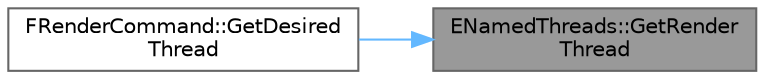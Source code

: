 digraph "ENamedThreads::GetRenderThread"
{
 // INTERACTIVE_SVG=YES
 // LATEX_PDF_SIZE
  bgcolor="transparent";
  edge [fontname=Helvetica,fontsize=10,labelfontname=Helvetica,labelfontsize=10];
  node [fontname=Helvetica,fontsize=10,shape=box,height=0.2,width=0.4];
  rankdir="RL";
  Node1 [id="Node000001",label="ENamedThreads::GetRender\lThread",height=0.2,width=0.4,color="gray40", fillcolor="grey60", style="filled", fontcolor="black",tooltip=" "];
  Node1 -> Node2 [id="edge1_Node000001_Node000002",dir="back",color="steelblue1",style="solid",tooltip=" "];
  Node2 [id="Node000002",label="FRenderCommand::GetDesired\lThread",height=0.2,width=0.4,color="grey40", fillcolor="white", style="filled",URL="$d1/d94/classFRenderCommand.html#ab029657b51bf5595775746699e575ba0",tooltip=" "];
}

